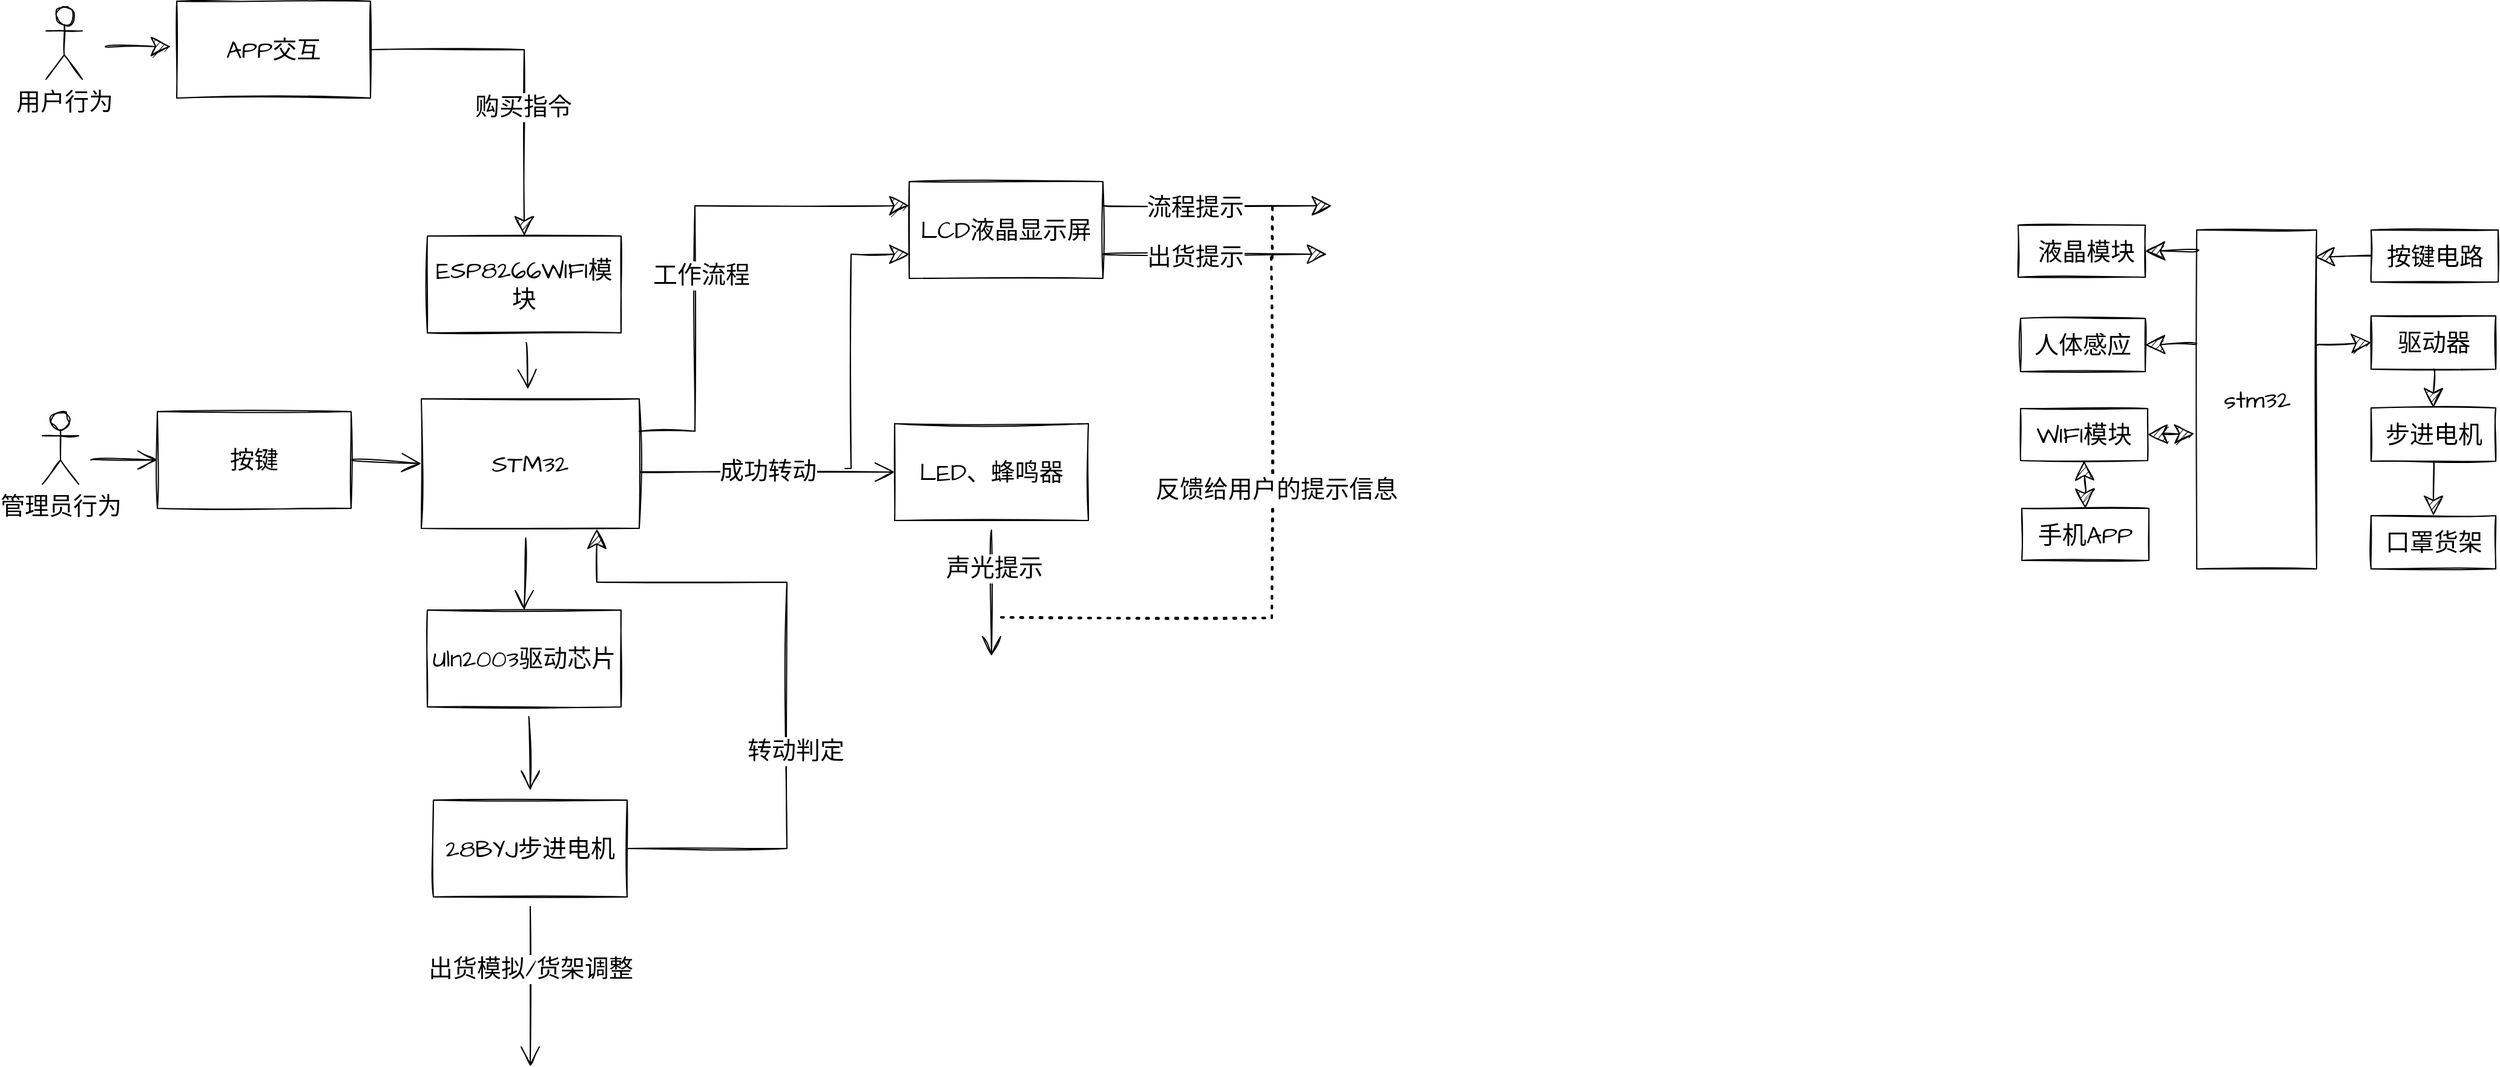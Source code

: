 <mxfile version="14.7.3" type="github">
  <diagram id="P2Q_VfEs0zEKCsMYETC9" name="第 1 页">
    <mxGraphModel dx="1375" dy="1432" grid="0" gridSize="10" guides="1" tooltips="1" connect="1" arrows="1" fold="1" page="0" pageScale="1" pageWidth="827" pageHeight="1169" math="0" shadow="0">
      <root>
        <mxCell id="0" />
        <mxCell id="1" parent="0" />
        <mxCell id="aUpF9cuh66uXq_9mSWLE-1" value="" style="rounded=0;whiteSpace=wrap;html=1;sketch=1;hachureGap=4;pointerEvents=0;fontFamily=Architects Daughter;fontSource=https%3A%2F%2Ffonts.googleapis.com%2Fcss%3Ffamily%3DArchitects%2BDaughter;fontSize=20;" parent="1" vertex="1">
          <mxGeometry x="2082" y="71" width="105" height="43" as="geometry" />
        </mxCell>
        <mxCell id="aUpF9cuh66uXq_9mSWLE-2" value="液晶模块" style="text;html=1;align=center;verticalAlign=middle;resizable=0;points=[];autosize=1;strokeColor=none;sketch=1;hachureGap=4;pointerEvents=0;fontFamily=Architects Daughter;fontSource=https%3A%2F%2Ffonts.googleapis.com%2Fcss%3Ffamily%3DArchitects%2BDaughter;fontSize=20;" parent="1" vertex="1">
          <mxGeometry x="2092.5" y="79" width="90" height="27" as="geometry" />
        </mxCell>
        <mxCell id="aUpF9cuh66uXq_9mSWLE-4" value="" style="rounded=0;whiteSpace=wrap;html=1;sketch=1;hachureGap=4;pointerEvents=0;fontFamily=Architects Daughter;fontSource=https%3A%2F%2Ffonts.googleapis.com%2Fcss%3Ffamily%3DArchitects%2BDaughter;fontSize=20;" parent="1" vertex="1">
          <mxGeometry x="2084" y="148" width="103" height="44" as="geometry" />
        </mxCell>
        <mxCell id="aUpF9cuh66uXq_9mSWLE-7" value="人体感应" style="text;html=1;align=center;verticalAlign=middle;resizable=0;points=[];autosize=1;strokeColor=none;sketch=1;hachureGap=4;pointerEvents=0;fontFamily=Architects Daughter;fontSource=https%3A%2F%2Ffonts.googleapis.com%2Fcss%3Ffamily%3DArchitects%2BDaughter;fontSize=20;" parent="1" vertex="1">
          <mxGeometry x="2089.5" y="156.5" width="90" height="27" as="geometry" />
        </mxCell>
        <mxCell id="aUpF9cuh66uXq_9mSWLE-10" value="WIFI模块" style="rounded=0;whiteSpace=wrap;html=1;sketch=1;hachureGap=4;pointerEvents=0;fontFamily=Architects Daughter;fontSource=https%3A%2F%2Ffonts.googleapis.com%2Fcss%3Ffamily%3DArchitects%2BDaughter;fontSize=20;" parent="1" vertex="1">
          <mxGeometry x="2084" y="222.5" width="105" height="43" as="geometry" />
        </mxCell>
        <mxCell id="aUpF9cuh66uXq_9mSWLE-11" value="手机APP" style="rounded=0;whiteSpace=wrap;html=1;sketch=1;hachureGap=4;pointerEvents=0;fontFamily=Architects Daughter;fontSource=https%3A%2F%2Ffonts.googleapis.com%2Fcss%3Ffamily%3DArchitects%2BDaughter;fontSize=20;" parent="1" vertex="1">
          <mxGeometry x="2085" y="305" width="105" height="43" as="geometry" />
        </mxCell>
        <mxCell id="aUpF9cuh66uXq_9mSWLE-12" value="stm32" style="rounded=0;whiteSpace=wrap;html=1;sketch=1;hachureGap=4;pointerEvents=0;fontFamily=Architects Daughter;fontSource=https%3A%2F%2Ffonts.googleapis.com%2Fcss%3Ffamily%3DArchitects%2BDaughter;fontSize=20;" parent="1" vertex="1">
          <mxGeometry x="2229.5" y="75" width="99" height="280" as="geometry" />
        </mxCell>
        <mxCell id="aUpF9cuh66uXq_9mSWLE-13" value="按键电路" style="rounded=0;whiteSpace=wrap;html=1;sketch=1;hachureGap=4;pointerEvents=0;fontFamily=Architects Daughter;fontSource=https%3A%2F%2Ffonts.googleapis.com%2Fcss%3Ffamily%3DArchitects%2BDaughter;fontSize=20;" parent="1" vertex="1">
          <mxGeometry x="2373.5" y="75" width="105" height="43" as="geometry" />
        </mxCell>
        <mxCell id="aUpF9cuh66uXq_9mSWLE-14" value="驱动器" style="rounded=0;whiteSpace=wrap;html=1;sketch=1;hachureGap=4;pointerEvents=0;fontFamily=Architects Daughter;fontSource=https%3A%2F%2Ffonts.googleapis.com%2Fcss%3Ffamily%3DArchitects%2BDaughter;fontSize=20;" parent="1" vertex="1">
          <mxGeometry x="2373.5" y="146" width="103" height="44" as="geometry" />
        </mxCell>
        <mxCell id="aUpF9cuh66uXq_9mSWLE-15" value="步进电机" style="rounded=0;whiteSpace=wrap;html=1;sketch=1;hachureGap=4;pointerEvents=0;fontFamily=Architects Daughter;fontSource=https%3A%2F%2Ffonts.googleapis.com%2Fcss%3Ffamily%3DArchitects%2BDaughter;fontSize=20;" parent="1" vertex="1">
          <mxGeometry x="2373.5" y="222" width="103" height="44" as="geometry" />
        </mxCell>
        <mxCell id="aUpF9cuh66uXq_9mSWLE-16" value="口罩货架" style="rounded=0;whiteSpace=wrap;html=1;sketch=1;hachureGap=4;pointerEvents=0;fontFamily=Architects Daughter;fontSource=https%3A%2F%2Ffonts.googleapis.com%2Fcss%3Ffamily%3DArchitects%2BDaughter;fontSize=20;" parent="1" vertex="1">
          <mxGeometry x="2373.5" y="311" width="103" height="44" as="geometry" />
        </mxCell>
        <mxCell id="aUpF9cuh66uXq_9mSWLE-27" value="" style="endArrow=classic;startArrow=classic;html=1;rounded=0;sketch=1;fontFamily=Architects Daughter;fontSource=https%3A%2F%2Ffonts.googleapis.com%2Fcss%3Ffamily%3DArchitects%2BDaughter;fontSize=20;startSize=14;endSize=14;sourcePerimeterSpacing=8;targetPerimeterSpacing=8;edgeStyle=none;curved=1;entryX=0.5;entryY=1;entryDx=0;entryDy=0;exitX=0.5;exitY=0;exitDx=0;exitDy=0;" parent="1" source="aUpF9cuh66uXq_9mSWLE-11" target="aUpF9cuh66uXq_9mSWLE-10" edge="1">
          <mxGeometry width="50" height="50" relative="1" as="geometry">
            <mxPoint x="2221.5" y="362" as="sourcePoint" />
            <mxPoint x="2271.5" y="312" as="targetPoint" />
          </mxGeometry>
        </mxCell>
        <mxCell id="aUpF9cuh66uXq_9mSWLE-28" value="" style="endArrow=classic;startArrow=classic;html=1;rounded=0;sketch=1;fontFamily=Architects Daughter;fontSource=https%3A%2F%2Ffonts.googleapis.com%2Fcss%3Ffamily%3DArchitects%2BDaughter;fontSize=20;startSize=14;endSize=14;sourcePerimeterSpacing=8;targetPerimeterSpacing=8;edgeStyle=none;curved=1;entryX=-0.02;entryY=0.601;entryDx=0;entryDy=0;entryPerimeter=0;exitX=1;exitY=0.5;exitDx=0;exitDy=0;" parent="1" source="aUpF9cuh66uXq_9mSWLE-10" target="aUpF9cuh66uXq_9mSWLE-12" edge="1">
          <mxGeometry width="50" height="50" relative="1" as="geometry">
            <mxPoint x="2221.5" y="362" as="sourcePoint" />
            <mxPoint x="2271.5" y="312" as="targetPoint" />
          </mxGeometry>
        </mxCell>
        <mxCell id="aUpF9cuh66uXq_9mSWLE-29" value="" style="endArrow=classic;html=1;rounded=0;sketch=1;fontFamily=Architects Daughter;fontSource=https%3A%2F%2Ffonts.googleapis.com%2Fcss%3Ffamily%3DArchitects%2BDaughter;fontSize=20;startSize=14;endSize=14;sourcePerimeterSpacing=8;targetPerimeterSpacing=8;edgeStyle=none;curved=1;entryX=1;entryY=0.5;entryDx=0;entryDy=0;exitX=-0.002;exitY=0.336;exitDx=0;exitDy=0;exitPerimeter=0;" parent="1" source="aUpF9cuh66uXq_9mSWLE-12" target="aUpF9cuh66uXq_9mSWLE-4" edge="1">
          <mxGeometry width="50" height="50" relative="1" as="geometry">
            <mxPoint x="2221.5" y="362" as="sourcePoint" />
            <mxPoint x="2271.5" y="312" as="targetPoint" />
          </mxGeometry>
        </mxCell>
        <mxCell id="aUpF9cuh66uXq_9mSWLE-30" value="" style="endArrow=classic;html=1;rounded=0;sketch=1;fontFamily=Architects Daughter;fontSource=https%3A%2F%2Ffonts.googleapis.com%2Fcss%3Ffamily%3DArchitects%2BDaughter;fontSize=20;startSize=14;endSize=14;sourcePerimeterSpacing=8;targetPerimeterSpacing=8;edgeStyle=none;curved=1;exitX=1.003;exitY=0.34;exitDx=0;exitDy=0;exitPerimeter=0;entryX=0;entryY=0.5;entryDx=0;entryDy=0;" parent="1" source="aUpF9cuh66uXq_9mSWLE-12" target="aUpF9cuh66uXq_9mSWLE-14" edge="1">
          <mxGeometry width="50" height="50" relative="1" as="geometry">
            <mxPoint x="2221.5" y="362" as="sourcePoint" />
            <mxPoint x="2271.5" y="312" as="targetPoint" />
          </mxGeometry>
        </mxCell>
        <mxCell id="aUpF9cuh66uXq_9mSWLE-31" value="" style="endArrow=classic;html=1;rounded=0;sketch=1;fontFamily=Architects Daughter;fontSource=https%3A%2F%2Ffonts.googleapis.com%2Fcss%3Ffamily%3DArchitects%2BDaughter;fontSize=20;startSize=14;endSize=14;sourcePerimeterSpacing=8;targetPerimeterSpacing=8;edgeStyle=none;curved=1;exitX=0;exitY=0.5;exitDx=0;exitDy=0;entryX=0.986;entryY=0.08;entryDx=0;entryDy=0;entryPerimeter=0;" parent="1" source="aUpF9cuh66uXq_9mSWLE-13" target="aUpF9cuh66uXq_9mSWLE-12" edge="1">
          <mxGeometry width="50" height="50" relative="1" as="geometry">
            <mxPoint x="2221.5" y="362" as="sourcePoint" />
            <mxPoint x="2271.5" y="312" as="targetPoint" />
          </mxGeometry>
        </mxCell>
        <mxCell id="aUpF9cuh66uXq_9mSWLE-32" value="" style="endArrow=classic;html=1;rounded=0;sketch=1;fontFamily=Architects Daughter;fontSource=https%3A%2F%2Ffonts.googleapis.com%2Fcss%3Ffamily%3DArchitects%2BDaughter;fontSize=20;startSize=14;endSize=14;sourcePerimeterSpacing=8;targetPerimeterSpacing=8;edgeStyle=none;curved=1;exitX=0.017;exitY=0.06;exitDx=0;exitDy=0;exitPerimeter=0;entryX=1;entryY=0.5;entryDx=0;entryDy=0;" parent="1" source="aUpF9cuh66uXq_9mSWLE-12" target="aUpF9cuh66uXq_9mSWLE-1" edge="1">
          <mxGeometry width="50" height="50" relative="1" as="geometry">
            <mxPoint x="2221.5" y="362" as="sourcePoint" />
            <mxPoint x="2271.5" y="312" as="targetPoint" />
          </mxGeometry>
        </mxCell>
        <mxCell id="aUpF9cuh66uXq_9mSWLE-33" value="" style="endArrow=classic;html=1;rounded=0;sketch=1;fontFamily=Architects Daughter;fontSource=https%3A%2F%2Ffonts.googleapis.com%2Fcss%3Ffamily%3DArchitects%2BDaughter;fontSize=20;startSize=14;endSize=14;sourcePerimeterSpacing=8;targetPerimeterSpacing=8;edgeStyle=none;curved=1;exitX=0.5;exitY=1;exitDx=0;exitDy=0;entryX=0.5;entryY=0;entryDx=0;entryDy=0;" parent="1" source="aUpF9cuh66uXq_9mSWLE-14" target="aUpF9cuh66uXq_9mSWLE-15" edge="1">
          <mxGeometry width="50" height="50" relative="1" as="geometry">
            <mxPoint x="2221.5" y="362" as="sourcePoint" />
            <mxPoint x="2271.5" y="312" as="targetPoint" />
          </mxGeometry>
        </mxCell>
        <mxCell id="aUpF9cuh66uXq_9mSWLE-34" value="" style="endArrow=classic;html=1;rounded=0;sketch=1;fontFamily=Architects Daughter;fontSource=https%3A%2F%2Ffonts.googleapis.com%2Fcss%3Ffamily%3DArchitects%2BDaughter;fontSize=20;startSize=14;endSize=14;sourcePerimeterSpacing=8;targetPerimeterSpacing=8;edgeStyle=none;curved=1;exitX=0.5;exitY=1;exitDx=0;exitDy=0;entryX=0.5;entryY=0;entryDx=0;entryDy=0;" parent="1" source="aUpF9cuh66uXq_9mSWLE-15" target="aUpF9cuh66uXq_9mSWLE-16" edge="1">
          <mxGeometry width="50" height="50" relative="1" as="geometry">
            <mxPoint x="2221.5" y="362" as="sourcePoint" />
            <mxPoint x="2271.5" y="312" as="targetPoint" />
          </mxGeometry>
        </mxCell>
        <mxCell id="J609tdwNVTv3npRwQuJt-4" value="" style="edgeStyle=none;curved=1;rounded=0;sketch=1;orthogonalLoop=1;jettySize=auto;html=1;fontFamily=Architects Daughter;fontSource=https%3A%2F%2Ffonts.googleapis.com%2Fcss%3Ffamily%3DArchitects%2BDaughter;fontSize=20;endArrow=open;startSize=14;endSize=14;sourcePerimeterSpacing=8;targetPerimeterSpacing=8;" edge="1" parent="1" source="J609tdwNVTv3npRwQuJt-2" target="J609tdwNVTv3npRwQuJt-3">
          <mxGeometry relative="1" as="geometry" />
        </mxCell>
        <mxCell id="J609tdwNVTv3npRwQuJt-2" value="ESP8266WIFI模块" style="rounded=0;whiteSpace=wrap;html=1;sketch=1;hachureGap=4;pointerEvents=0;fontFamily=Architects Daughter;fontSource=https%3A%2F%2Ffonts.googleapis.com%2Fcss%3Ffamily%3DArchitects%2BDaughter;fontSize=20;" vertex="1" parent="1">
          <mxGeometry x="768" y="80" width="160" height="80" as="geometry" />
        </mxCell>
        <mxCell id="J609tdwNVTv3npRwQuJt-6" value="" style="edgeStyle=none;curved=1;rounded=0;sketch=1;orthogonalLoop=1;jettySize=auto;html=1;fontFamily=Architects Daughter;fontSource=https%3A%2F%2Ffonts.googleapis.com%2Fcss%3Ffamily%3DArchitects%2BDaughter;fontSize=20;endArrow=open;startSize=14;endSize=14;sourcePerimeterSpacing=8;targetPerimeterSpacing=8;exitX=1;exitY=0.5;exitDx=0;exitDy=0;entryX=0;entryY=0.5;entryDx=0;entryDy=0;" edge="1" parent="1" source="J609tdwNVTv3npRwQuJt-5" target="J609tdwNVTv3npRwQuJt-3">
          <mxGeometry relative="1" as="geometry">
            <mxPoint x="772" y="275" as="targetPoint" />
          </mxGeometry>
        </mxCell>
        <mxCell id="J609tdwNVTv3npRwQuJt-16" value="" style="edgeStyle=none;curved=1;rounded=0;sketch=1;orthogonalLoop=1;jettySize=auto;html=1;fontFamily=Architects Daughter;fontSource=https%3A%2F%2Ffonts.googleapis.com%2Fcss%3Ffamily%3DArchitects%2BDaughter;fontSize=20;endArrow=open;startSize=14;endSize=14;sourcePerimeterSpacing=8;targetPerimeterSpacing=8;entryX=0.5;entryY=0;entryDx=0;entryDy=0;" edge="1" parent="1" source="J609tdwNVTv3npRwQuJt-3" target="J609tdwNVTv3npRwQuJt-15">
          <mxGeometry relative="1" as="geometry">
            <mxPoint x="848" y="377" as="targetPoint" />
            <Array as="points">
              <mxPoint x="848" y="350" />
            </Array>
          </mxGeometry>
        </mxCell>
        <mxCell id="J609tdwNVTv3npRwQuJt-37" value="" style="edgeStyle=none;curved=1;rounded=0;sketch=1;orthogonalLoop=1;jettySize=auto;html=1;fontFamily=Architects Daughter;fontSource=https%3A%2F%2Ffonts.googleapis.com%2Fcss%3Ffamily%3DArchitects%2BDaughter;fontSize=20;endArrow=open;startSize=14;endSize=14;sourcePerimeterSpacing=8;targetPerimeterSpacing=8;entryX=0;entryY=0.5;entryDx=0;entryDy=0;" edge="1" parent="1" target="J609tdwNVTv3npRwQuJt-36">
          <mxGeometry relative="1" as="geometry">
            <mxPoint x="943" y="275" as="sourcePoint" />
          </mxGeometry>
        </mxCell>
        <mxCell id="J609tdwNVTv3npRwQuJt-41" value="成功转动" style="edgeLabel;html=1;align=center;verticalAlign=middle;resizable=0;points=[];fontSize=20;fontFamily=Architects Daughter;" vertex="1" connectable="0" parent="J609tdwNVTv3npRwQuJt-37">
          <mxGeometry x="-0.198" y="1" relative="1" as="geometry">
            <mxPoint x="21" as="offset" />
          </mxGeometry>
        </mxCell>
        <mxCell id="J609tdwNVTv3npRwQuJt-3" value="STM32" style="rounded=0;whiteSpace=wrap;html=1;sketch=1;hachureGap=4;pointerEvents=0;fontFamily=Architects Daughter;fontSource=https%3A%2F%2Ffonts.googleapis.com%2Fcss%3Ffamily%3DArchitects%2BDaughter;fontSize=20;" vertex="1" parent="1">
          <mxGeometry x="763" y="214.5" width="180" height="107" as="geometry" />
        </mxCell>
        <mxCell id="J609tdwNVTv3npRwQuJt-5" value="按键" style="rounded=0;whiteSpace=wrap;html=1;sketch=1;hachureGap=4;pointerEvents=0;fontFamily=Architects Daughter;fontSource=https%3A%2F%2Ffonts.googleapis.com%2Fcss%3Ffamily%3DArchitects%2BDaughter;fontSize=20;" vertex="1" parent="1">
          <mxGeometry x="545" y="225" width="160" height="80" as="geometry" />
        </mxCell>
        <mxCell id="J609tdwNVTv3npRwQuJt-7" value="" style="edgeStyle=none;curved=1;rounded=0;sketch=1;orthogonalLoop=1;jettySize=auto;html=1;endArrow=open;sourcePerimeterSpacing=8;targetPerimeterSpacing=8;fontSize=16;fontFamily=Architects Daughter;fontSource=https%3A%2F%2Ffonts.googleapis.com%2Fcss%3Ffamily%3DArchitects%2BDaughter;startSize=14;endSize=14;entryX=0;entryY=0.5;entryDx=0;entryDy=0;" edge="1" parent="1" target="J609tdwNVTv3npRwQuJt-5">
          <mxGeometry width="120" relative="1" as="geometry">
            <mxPoint x="490" y="265" as="sourcePoint" />
            <mxPoint x="552.5" y="272" as="targetPoint" />
            <Array as="points" />
          </mxGeometry>
        </mxCell>
        <mxCell id="J609tdwNVTv3npRwQuJt-8" value="管理员行为" style="shape=umlActor;verticalLabelPosition=bottom;verticalAlign=top;html=1;outlineConnect=0;sketch=1;hachureGap=4;pointerEvents=0;fontFamily=Architects Daughter;fontSource=https%3A%2F%2Ffonts.googleapis.com%2Fcss%3Ffamily%3DArchitects%2BDaughter;fontSize=20;" vertex="1" parent="1">
          <mxGeometry x="450" y="225" width="30" height="60" as="geometry" />
        </mxCell>
        <mxCell id="J609tdwNVTv3npRwQuJt-11" value="用户行为" style="shape=umlActor;verticalLabelPosition=bottom;verticalAlign=top;html=1;outlineConnect=0;sketch=1;hachureGap=4;pointerEvents=0;fontFamily=Architects Daughter;fontSource=https%3A%2F%2Ffonts.googleapis.com%2Fcss%3Ffamily%3DArchitects%2BDaughter;fontSize=20;" vertex="1" parent="1">
          <mxGeometry x="453" y="-109.5" width="30" height="60" as="geometry" />
        </mxCell>
        <mxCell id="J609tdwNVTv3npRwQuJt-18" value="" style="edgeStyle=none;curved=1;rounded=0;sketch=1;orthogonalLoop=1;jettySize=auto;html=1;fontFamily=Architects Daughter;fontSource=https%3A%2F%2Ffonts.googleapis.com%2Fcss%3Ffamily%3DArchitects%2BDaughter;fontSize=20;endArrow=open;startSize=14;endSize=14;sourcePerimeterSpacing=8;targetPerimeterSpacing=8;" edge="1" parent="1" source="J609tdwNVTv3npRwQuJt-15" target="J609tdwNVTv3npRwQuJt-17">
          <mxGeometry relative="1" as="geometry">
            <Array as="points">
              <mxPoint x="853" y="492" />
            </Array>
          </mxGeometry>
        </mxCell>
        <mxCell id="J609tdwNVTv3npRwQuJt-15" value="Uln2003驱动芯片" style="rounded=0;whiteSpace=wrap;html=1;sketch=1;hachureGap=4;pointerEvents=0;fontFamily=Architects Daughter;fontSource=https%3A%2F%2Ffonts.googleapis.com%2Fcss%3Ffamily%3DArchitects%2BDaughter;fontSize=20;" vertex="1" parent="1">
          <mxGeometry x="768" y="389" width="160" height="80" as="geometry" />
        </mxCell>
        <mxCell id="J609tdwNVTv3npRwQuJt-20" value="" style="edgeStyle=none;curved=1;rounded=0;sketch=1;orthogonalLoop=1;jettySize=auto;html=1;fontFamily=Architects Daughter;fontSource=https%3A%2F%2Ffonts.googleapis.com%2Fcss%3Ffamily%3DArchitects%2BDaughter;fontSize=20;endArrow=open;startSize=14;endSize=14;sourcePerimeterSpacing=8;targetPerimeterSpacing=8;" edge="1" parent="1" source="J609tdwNVTv3npRwQuJt-17">
          <mxGeometry relative="1" as="geometry">
            <mxPoint x="853" y="766" as="targetPoint" />
          </mxGeometry>
        </mxCell>
        <mxCell id="J609tdwNVTv3npRwQuJt-21" value="出货模拟/货架调整" style="edgeLabel;html=1;align=center;verticalAlign=middle;resizable=0;points=[];fontSize=20;fontFamily=Architects Daughter;" vertex="1" connectable="0" parent="J609tdwNVTv3npRwQuJt-20">
          <mxGeometry x="-0.417" y="2" relative="1" as="geometry">
            <mxPoint x="-2" y="12" as="offset" />
          </mxGeometry>
        </mxCell>
        <mxCell id="J609tdwNVTv3npRwQuJt-17" value="28BYJ步进电机" style="rounded=0;whiteSpace=wrap;html=1;sketch=1;hachureGap=4;pointerEvents=0;fontFamily=Architects Daughter;fontSource=https%3A%2F%2Ffonts.googleapis.com%2Fcss%3Ffamily%3DArchitects%2BDaughter;fontSize=20;" vertex="1" parent="1">
          <mxGeometry x="773" y="546" width="160" height="80" as="geometry" />
        </mxCell>
        <mxCell id="J609tdwNVTv3npRwQuJt-31" value="" style="endArrow=classic;html=1;rounded=0;sketch=1;fontFamily=Architects Daughter;fontSource=https%3A%2F%2Ffonts.googleapis.com%2Fcss%3Ffamily%3DArchitects%2BDaughter;fontSize=20;startSize=14;endSize=14;sourcePerimeterSpacing=8;targetPerimeterSpacing=8;edgeStyle=orthogonalEdgeStyle;exitX=1;exitY=0.5;exitDx=0;exitDy=0;" edge="1" parent="1" source="J609tdwNVTv3npRwQuJt-17">
          <mxGeometry width="50" height="50" relative="1" as="geometry">
            <mxPoint x="933" y="614" as="sourcePoint" />
            <mxPoint x="908" y="322" as="targetPoint" />
            <Array as="points">
              <mxPoint x="1065" y="586" />
              <mxPoint x="1065" y="366" />
              <mxPoint x="908" y="366" />
              <mxPoint x="908" y="322" />
            </Array>
          </mxGeometry>
        </mxCell>
        <mxCell id="J609tdwNVTv3npRwQuJt-35" value="转动判定" style="edgeLabel;html=1;align=center;verticalAlign=middle;resizable=0;points=[];fontSize=20;fontFamily=Architects Daughter;" vertex="1" connectable="0" parent="J609tdwNVTv3npRwQuJt-31">
          <mxGeometry x="0.341" y="35" relative="1" as="geometry">
            <mxPoint x="26" y="104" as="offset" />
          </mxGeometry>
        </mxCell>
        <mxCell id="J609tdwNVTv3npRwQuJt-39" value="" style="edgeStyle=none;curved=1;rounded=0;sketch=1;orthogonalLoop=1;jettySize=auto;html=1;fontFamily=Architects Daughter;fontSource=https%3A%2F%2Ffonts.googleapis.com%2Fcss%3Ffamily%3DArchitects%2BDaughter;fontSize=20;endArrow=open;startSize=14;endSize=14;sourcePerimeterSpacing=8;targetPerimeterSpacing=8;" edge="1" parent="1" source="J609tdwNVTv3npRwQuJt-36">
          <mxGeometry relative="1" as="geometry">
            <mxPoint x="1234" y="427" as="targetPoint" />
          </mxGeometry>
        </mxCell>
        <mxCell id="J609tdwNVTv3npRwQuJt-40" value="声光提示" style="edgeLabel;html=1;align=center;verticalAlign=middle;resizable=0;points=[];fontSize=20;fontFamily=Architects Daughter;" vertex="1" connectable="0" parent="J609tdwNVTv3npRwQuJt-39">
          <mxGeometry x="-0.403" y="2" relative="1" as="geometry">
            <mxPoint as="offset" />
          </mxGeometry>
        </mxCell>
        <mxCell id="J609tdwNVTv3npRwQuJt-36" value="LED、蜂鸣器" style="rounded=0;whiteSpace=wrap;html=1;sketch=1;hachureGap=4;pointerEvents=0;fontFamily=Architects Daughter;fontSource=https%3A%2F%2Ffonts.googleapis.com%2Fcss%3Ffamily%3DArchitects%2BDaughter;fontSize=20;" vertex="1" parent="1">
          <mxGeometry x="1154" y="235" width="160" height="80" as="geometry" />
        </mxCell>
        <mxCell id="J609tdwNVTv3npRwQuJt-46" value="" style="endArrow=classic;html=1;rounded=0;sketch=1;fontFamily=Architects Daughter;fontSource=https%3A%2F%2Ffonts.googleapis.com%2Fcss%3Ffamily%3DArchitects%2BDaughter;fontSize=20;startSize=14;endSize=14;sourcePerimeterSpacing=8;targetPerimeterSpacing=8;edgeStyle=orthogonalEdgeStyle;entryX=0;entryY=0.75;entryDx=0;entryDy=0;" edge="1" parent="1" target="J609tdwNVTv3npRwQuJt-47">
          <mxGeometry width="50" height="50" relative="1" as="geometry">
            <mxPoint x="1113" y="272" as="sourcePoint" />
            <mxPoint x="1113" y="45" as="targetPoint" />
            <Array as="points">
              <mxPoint x="1118" y="272" />
              <mxPoint x="1118" y="95" />
            </Array>
          </mxGeometry>
        </mxCell>
        <mxCell id="J609tdwNVTv3npRwQuJt-47" value="LCD液晶显示屏" style="rounded=0;whiteSpace=wrap;html=1;sketch=1;hachureGap=4;pointerEvents=0;fontFamily=Architects Daughter;fontSource=https%3A%2F%2Ffonts.googleapis.com%2Fcss%3Ffamily%3DArchitects%2BDaughter;fontSize=20;" vertex="1" parent="1">
          <mxGeometry x="1166" y="35" width="160" height="80" as="geometry" />
        </mxCell>
        <mxCell id="J609tdwNVTv3npRwQuJt-49" value="" style="endArrow=classic;html=1;rounded=0;sketch=1;fontFamily=Architects Daughter;fontSource=https%3A%2F%2Ffonts.googleapis.com%2Fcss%3Ffamily%3DArchitects%2BDaughter;fontSize=20;startSize=14;endSize=14;sourcePerimeterSpacing=8;targetPerimeterSpacing=8;edgeStyle=none;curved=1;exitX=1;exitY=0.75;exitDx=0;exitDy=0;" edge="1" parent="1" source="J609tdwNVTv3npRwQuJt-47">
          <mxGeometry width="50" height="50" relative="1" as="geometry">
            <mxPoint x="599" y="480" as="sourcePoint" />
            <mxPoint x="1511" y="95" as="targetPoint" />
          </mxGeometry>
        </mxCell>
        <mxCell id="J609tdwNVTv3npRwQuJt-50" value="出货提示" style="edgeLabel;html=1;align=center;verticalAlign=middle;resizable=0;points=[];fontSize=20;fontFamily=Architects Daughter;" vertex="1" connectable="0" parent="J609tdwNVTv3npRwQuJt-49">
          <mxGeometry x="-0.432" relative="1" as="geometry">
            <mxPoint x="23" y="2" as="offset" />
          </mxGeometry>
        </mxCell>
        <mxCell id="J609tdwNVTv3npRwQuJt-51" value="" style="endArrow=none;dashed=1;html=1;dashPattern=1 3;strokeWidth=2;rounded=0;sketch=1;fontFamily=Architects Daughter;fontSource=https%3A%2F%2Ffonts.googleapis.com%2Fcss%3Ffamily%3DArchitects%2BDaughter;fontSize=20;startSize=14;endSize=14;sourcePerimeterSpacing=8;targetPerimeterSpacing=8;edgeStyle=orthogonalEdgeStyle;" edge="1" parent="1">
          <mxGeometry width="50" height="50" relative="1" as="geometry">
            <mxPoint x="1242" y="395" as="sourcePoint" />
            <mxPoint x="1465" y="97" as="targetPoint" />
          </mxGeometry>
        </mxCell>
        <mxCell id="J609tdwNVTv3npRwQuJt-52" value="反馈给用户的提示信息" style="edgeLabel;html=1;align=center;verticalAlign=middle;resizable=0;points=[];fontSize=20;fontFamily=Architects Daughter;" vertex="1" connectable="0" parent="J609tdwNVTv3npRwQuJt-51">
          <mxGeometry x="0.265" y="-3" relative="1" as="geometry">
            <mxPoint as="offset" />
          </mxGeometry>
        </mxCell>
        <mxCell id="J609tdwNVTv3npRwQuJt-55" value="" style="endArrow=classic;html=1;rounded=0;sketch=1;fontFamily=Architects Daughter;fontSource=https%3A%2F%2Ffonts.googleapis.com%2Fcss%3Ffamily%3DArchitects%2BDaughter;fontSize=20;startSize=14;endSize=14;sourcePerimeterSpacing=8;targetPerimeterSpacing=8;edgeStyle=orthogonalEdgeStyle;exitX=1;exitY=0.25;exitDx=0;exitDy=0;entryX=0;entryY=0.25;entryDx=0;entryDy=0;" edge="1" parent="1" source="J609tdwNVTv3npRwQuJt-3" target="J609tdwNVTv3npRwQuJt-47">
          <mxGeometry width="50" height="50" relative="1" as="geometry">
            <mxPoint x="599" y="480" as="sourcePoint" />
            <mxPoint x="649" y="430" as="targetPoint" />
            <Array as="points">
              <mxPoint x="989" y="241" />
              <mxPoint x="989" y="55" />
            </Array>
          </mxGeometry>
        </mxCell>
        <mxCell id="J609tdwNVTv3npRwQuJt-56" value="工作流程" style="edgeLabel;html=1;align=center;verticalAlign=middle;resizable=0;points=[];fontSize=20;fontFamily=Architects Daughter;" vertex="1" connectable="0" parent="J609tdwNVTv3npRwQuJt-55">
          <mxGeometry x="-0.092" y="3" relative="1" as="geometry">
            <mxPoint x="8" y="10" as="offset" />
          </mxGeometry>
        </mxCell>
        <mxCell id="J609tdwNVTv3npRwQuJt-57" value="" style="endArrow=classic;html=1;rounded=0;sketch=1;fontFamily=Architects Daughter;fontSource=https%3A%2F%2Ffonts.googleapis.com%2Fcss%3Ffamily%3DArchitects%2BDaughter;fontSize=20;startSize=14;endSize=14;sourcePerimeterSpacing=8;targetPerimeterSpacing=8;edgeStyle=none;curved=1;exitX=1;exitY=0.25;exitDx=0;exitDy=0;" edge="1" parent="1" source="J609tdwNVTv3npRwQuJt-47">
          <mxGeometry width="50" height="50" relative="1" as="geometry">
            <mxPoint x="599" y="480" as="sourcePoint" />
            <mxPoint x="1515" y="55" as="targetPoint" />
          </mxGeometry>
        </mxCell>
        <mxCell id="J609tdwNVTv3npRwQuJt-58" value="Text" style="edgeLabel;html=1;align=center;verticalAlign=middle;resizable=0;points=[];fontSize=20;fontFamily=Architects Daughter;" vertex="1" connectable="0" parent="J609tdwNVTv3npRwQuJt-57">
          <mxGeometry x="-0.255" y="-1" relative="1" as="geometry">
            <mxPoint as="offset" />
          </mxGeometry>
        </mxCell>
        <mxCell id="J609tdwNVTv3npRwQuJt-59" value="流程提示" style="edgeLabel;html=1;align=center;verticalAlign=middle;resizable=0;points=[];fontSize=20;fontFamily=Architects Daughter;" vertex="1" connectable="0" parent="J609tdwNVTv3npRwQuJt-57">
          <mxGeometry x="-0.202" y="-1" relative="1" as="geometry">
            <mxPoint as="offset" />
          </mxGeometry>
        </mxCell>
        <mxCell id="J609tdwNVTv3npRwQuJt-60" value="" style="endArrow=none;dashed=1;html=1;dashPattern=1 3;strokeWidth=2;rounded=0;sketch=1;fontFamily=Architects Daughter;fontSource=https%3A%2F%2Ffonts.googleapis.com%2Fcss%3Ffamily%3DArchitects%2BDaughter;fontSize=20;startSize=14;endSize=14;sourcePerimeterSpacing=8;targetPerimeterSpacing=8;edgeStyle=none;curved=1;" edge="1" parent="1">
          <mxGeometry width="50" height="50" relative="1" as="geometry">
            <mxPoint x="1466" y="98" as="sourcePoint" />
            <mxPoint x="1466" y="55" as="targetPoint" />
          </mxGeometry>
        </mxCell>
        <mxCell id="J609tdwNVTv3npRwQuJt-62" value="APP交互" style="rounded=0;whiteSpace=wrap;html=1;sketch=1;hachureGap=4;pointerEvents=0;fontFamily=Architects Daughter;fontSource=https%3A%2F%2Ffonts.googleapis.com%2Fcss%3Ffamily%3DArchitects%2BDaughter;fontSize=20;" vertex="1" parent="1">
          <mxGeometry x="561" y="-114" width="160" height="80" as="geometry" />
        </mxCell>
        <mxCell id="J609tdwNVTv3npRwQuJt-63" value="" style="endArrow=classic;html=1;rounded=0;sketch=1;fontFamily=Architects Daughter;fontSource=https%3A%2F%2Ffonts.googleapis.com%2Fcss%3Ffamily%3DArchitects%2BDaughter;fontSize=20;startSize=14;endSize=14;sourcePerimeterSpacing=8;targetPerimeterSpacing=8;edgeStyle=none;curved=1;" edge="1" parent="1">
          <mxGeometry width="50" height="50" relative="1" as="geometry">
            <mxPoint x="502" y="-76.5" as="sourcePoint" />
            <mxPoint x="556" y="-76.5" as="targetPoint" />
          </mxGeometry>
        </mxCell>
        <mxCell id="J609tdwNVTv3npRwQuJt-65" value="" style="endArrow=classic;html=1;rounded=0;sketch=1;fontFamily=Architects Daughter;fontSource=https%3A%2F%2Ffonts.googleapis.com%2Fcss%3Ffamily%3DArchitects%2BDaughter;fontSize=20;startSize=14;endSize=14;sourcePerimeterSpacing=8;targetPerimeterSpacing=8;edgeStyle=orthogonalEdgeStyle;exitX=1;exitY=0.5;exitDx=0;exitDy=0;entryX=0.5;entryY=0;entryDx=0;entryDy=0;" edge="1" parent="1" source="J609tdwNVTv3npRwQuJt-62" target="J609tdwNVTv3npRwQuJt-2">
          <mxGeometry width="50" height="50" relative="1" as="geometry">
            <mxPoint x="595" y="480" as="sourcePoint" />
            <mxPoint x="645" y="430" as="targetPoint" />
          </mxGeometry>
        </mxCell>
        <mxCell id="J609tdwNVTv3npRwQuJt-66" value="购买指令" style="edgeLabel;html=1;align=center;verticalAlign=middle;resizable=0;points=[];fontSize=20;fontFamily=Architects Daughter;" vertex="1" connectable="0" parent="J609tdwNVTv3npRwQuJt-65">
          <mxGeometry x="0.236" y="-1" relative="1" as="geometry">
            <mxPoint as="offset" />
          </mxGeometry>
        </mxCell>
      </root>
    </mxGraphModel>
  </diagram>
</mxfile>
